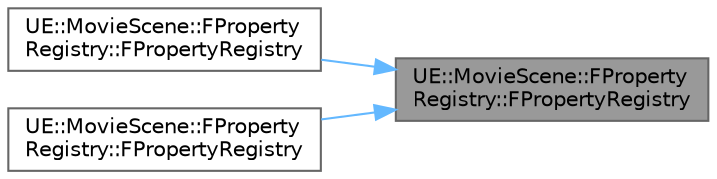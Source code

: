 digraph "UE::MovieScene::FPropertyRegistry::FPropertyRegistry"
{
 // INTERACTIVE_SVG=YES
 // LATEX_PDF_SIZE
  bgcolor="transparent";
  edge [fontname=Helvetica,fontsize=10,labelfontname=Helvetica,labelfontsize=10];
  node [fontname=Helvetica,fontsize=10,shape=box,height=0.2,width=0.4];
  rankdir="RL";
  Node1 [id="Node000001",label="UE::MovieScene::FProperty\lRegistry::FPropertyRegistry",height=0.2,width=0.4,color="gray40", fillcolor="grey60", style="filled", fontcolor="black",tooltip=" "];
  Node1 -> Node2 [id="edge1_Node000001_Node000002",dir="back",color="steelblue1",style="solid",tooltip=" "];
  Node2 [id="Node000002",label="UE::MovieScene::FProperty\lRegistry::FPropertyRegistry",height=0.2,width=0.4,color="grey40", fillcolor="white", style="filled",URL="$d4/df4/classUE_1_1MovieScene_1_1FPropertyRegistry.html#aab7eb18fada225fca5697912b9c36f74",tooltip=" "];
  Node1 -> Node3 [id="edge2_Node000001_Node000003",dir="back",color="steelblue1",style="solid",tooltip=" "];
  Node3 [id="Node000003",label="UE::MovieScene::FProperty\lRegistry::FPropertyRegistry",height=0.2,width=0.4,color="grey40", fillcolor="white", style="filled",URL="$d4/df4/classUE_1_1MovieScene_1_1FPropertyRegistry.html#ade595640c3aa393fbae234fda16cd753",tooltip=" "];
}
